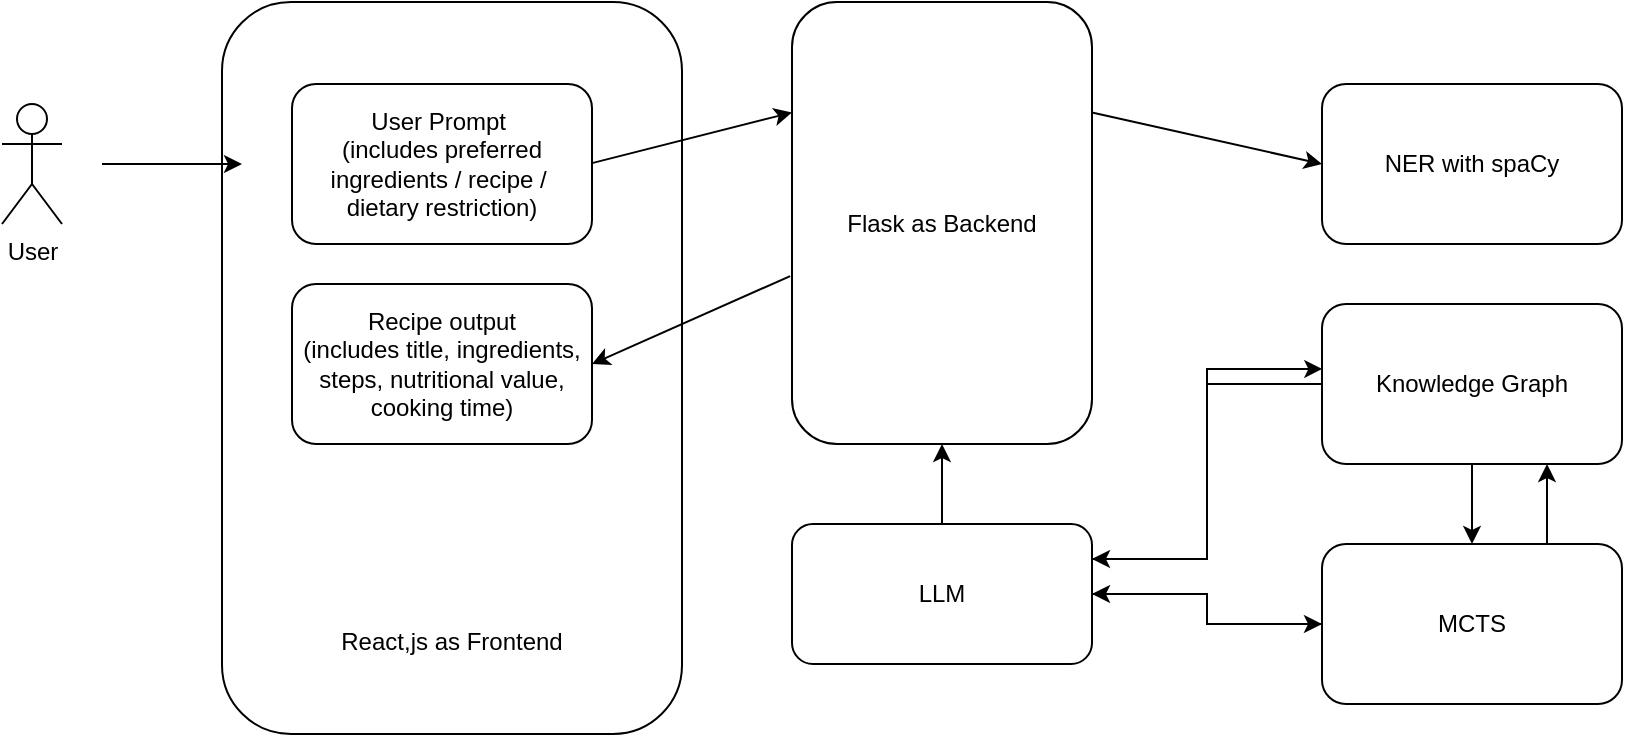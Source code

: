 <mxfile version="24.5.3" type="github">
  <diagram name="Page-1" id="nqtYJb-C8pLSouhX_ml8">
    <mxGraphModel dx="757" dy="376" grid="1" gridSize="10" guides="1" tooltips="1" connect="1" arrows="1" fold="1" page="1" pageScale="1" pageWidth="850" pageHeight="1100" math="0" shadow="0">
      <root>
        <mxCell id="0" />
        <mxCell id="1" parent="0" />
        <mxCell id="jxTVoxvYUh4I0hS91gZT-35" value="&lt;div&gt;&lt;br&gt;&lt;/div&gt;&lt;div&gt;&lt;br&gt;&lt;/div&gt;&lt;div&gt;&lt;br&gt;&lt;/div&gt;&lt;div&gt;&lt;br&gt;&lt;/div&gt;&lt;div&gt;&lt;br&gt;&lt;/div&gt;&lt;div&gt;&lt;br&gt;&lt;/div&gt;&lt;div&gt;&lt;br&gt;&lt;/div&gt;&lt;div&gt;&lt;br&gt;&lt;/div&gt;&lt;div&gt;&lt;br&gt;&lt;/div&gt;&lt;div&gt;&lt;br&gt;&lt;/div&gt;&lt;div&gt;&lt;br&gt;&lt;/div&gt;&lt;div&gt;&lt;br&gt;&lt;/div&gt;&lt;div&gt;&lt;br&gt;&lt;/div&gt;&lt;div&gt;&lt;br&gt;&lt;/div&gt;&lt;div&gt;&lt;br&gt;&lt;/div&gt;&lt;div&gt;&lt;br&gt;&lt;/div&gt;&lt;div&gt;&lt;br&gt;&lt;/div&gt;&lt;div&gt;&lt;br&gt;&lt;/div&gt;&lt;div&gt;&lt;br&gt;&lt;/div&gt;&lt;div&gt;&lt;span style=&quot;background-color: initial;&quot;&gt;React,js as Frontend&lt;/span&gt;&lt;br&gt;&lt;/div&gt;" style="rounded=1;whiteSpace=wrap;html=1;" vertex="1" parent="1">
          <mxGeometry x="140" y="99" width="230" height="366" as="geometry" />
        </mxCell>
        <mxCell id="jxTVoxvYUh4I0hS91gZT-1" value="User Prompt&amp;nbsp;&lt;div&gt;(includes preferred ingredients / recipe /&amp;nbsp;&lt;/div&gt;&lt;div&gt;dietary restriction)&lt;/div&gt;" style="rounded=1;whiteSpace=wrap;html=1;" vertex="1" parent="1">
          <mxGeometry x="175" y="140" width="150" height="80" as="geometry" />
        </mxCell>
        <mxCell id="jxTVoxvYUh4I0hS91gZT-2" value="User" style="shape=umlActor;verticalLabelPosition=bottom;verticalAlign=top;html=1;outlineConnect=0;" vertex="1" parent="1">
          <mxGeometry x="30" y="150" width="30" height="60" as="geometry" />
        </mxCell>
        <mxCell id="jxTVoxvYUh4I0hS91gZT-5" value="" style="endArrow=classic;html=1;rounded=0;" edge="1" parent="1">
          <mxGeometry width="50" height="50" relative="1" as="geometry">
            <mxPoint x="80" y="180" as="sourcePoint" />
            <mxPoint x="150" y="180" as="targetPoint" />
          </mxGeometry>
        </mxCell>
        <mxCell id="jxTVoxvYUh4I0hS91gZT-6" value="NER with spaCy" style="rounded=1;whiteSpace=wrap;html=1;" vertex="1" parent="1">
          <mxGeometry x="690" y="140" width="150" height="80" as="geometry" />
        </mxCell>
        <mxCell id="jxTVoxvYUh4I0hS91gZT-37" style="edgeStyle=orthogonalEdgeStyle;rounded=0;orthogonalLoop=1;jettySize=auto;html=1;exitX=0;exitY=0.5;exitDx=0;exitDy=0;" edge="1" parent="1" source="jxTVoxvYUh4I0hS91gZT-10" target="jxTVoxvYUh4I0hS91gZT-15">
          <mxGeometry relative="1" as="geometry" />
        </mxCell>
        <mxCell id="jxTVoxvYUh4I0hS91gZT-40" style="edgeStyle=orthogonalEdgeStyle;rounded=0;orthogonalLoop=1;jettySize=auto;html=1;exitX=0.75;exitY=0;exitDx=0;exitDy=0;entryX=0.75;entryY=1;entryDx=0;entryDy=0;" edge="1" parent="1" source="jxTVoxvYUh4I0hS91gZT-10" target="jxTVoxvYUh4I0hS91gZT-11">
          <mxGeometry relative="1" as="geometry" />
        </mxCell>
        <mxCell id="jxTVoxvYUh4I0hS91gZT-10" value="MCTS" style="rounded=1;whiteSpace=wrap;html=1;" vertex="1" parent="1">
          <mxGeometry x="690" y="370" width="150" height="80" as="geometry" />
        </mxCell>
        <mxCell id="jxTVoxvYUh4I0hS91gZT-38" style="edgeStyle=orthogonalEdgeStyle;rounded=0;orthogonalLoop=1;jettySize=auto;html=1;exitX=0;exitY=0.5;exitDx=0;exitDy=0;entryX=1;entryY=0.25;entryDx=0;entryDy=0;" edge="1" parent="1" source="jxTVoxvYUh4I0hS91gZT-11" target="jxTVoxvYUh4I0hS91gZT-15">
          <mxGeometry relative="1" as="geometry" />
        </mxCell>
        <mxCell id="jxTVoxvYUh4I0hS91gZT-39" style="edgeStyle=orthogonalEdgeStyle;rounded=0;orthogonalLoop=1;jettySize=auto;html=1;exitX=0.5;exitY=1;exitDx=0;exitDy=0;entryX=0.5;entryY=0;entryDx=0;entryDy=0;" edge="1" parent="1" source="jxTVoxvYUh4I0hS91gZT-11" target="jxTVoxvYUh4I0hS91gZT-10">
          <mxGeometry relative="1" as="geometry" />
        </mxCell>
        <mxCell id="jxTVoxvYUh4I0hS91gZT-11" value="Knowledge Graph" style="rounded=1;whiteSpace=wrap;html=1;" vertex="1" parent="1">
          <mxGeometry x="690" y="250" width="150" height="80" as="geometry" />
        </mxCell>
        <mxCell id="jxTVoxvYUh4I0hS91gZT-36" style="edgeStyle=orthogonalEdgeStyle;rounded=0;orthogonalLoop=1;jettySize=auto;html=1;exitX=0.5;exitY=0;exitDx=0;exitDy=0;entryX=0.5;entryY=1;entryDx=0;entryDy=0;" edge="1" parent="1" source="jxTVoxvYUh4I0hS91gZT-15" target="jxTVoxvYUh4I0hS91gZT-19">
          <mxGeometry relative="1" as="geometry" />
        </mxCell>
        <mxCell id="jxTVoxvYUh4I0hS91gZT-42" style="edgeStyle=orthogonalEdgeStyle;rounded=0;orthogonalLoop=1;jettySize=auto;html=1;exitX=1;exitY=0.5;exitDx=0;exitDy=0;" edge="1" parent="1" source="jxTVoxvYUh4I0hS91gZT-15" target="jxTVoxvYUh4I0hS91gZT-10">
          <mxGeometry relative="1" as="geometry" />
        </mxCell>
        <mxCell id="jxTVoxvYUh4I0hS91gZT-15" value="LLM" style="rounded=1;whiteSpace=wrap;html=1;" vertex="1" parent="1">
          <mxGeometry x="425" y="360" width="150" height="70" as="geometry" />
        </mxCell>
        <mxCell id="jxTVoxvYUh4I0hS91gZT-19" value="Flask as Backend" style="rounded=1;whiteSpace=wrap;html=1;" vertex="1" parent="1">
          <mxGeometry x="425" y="99" width="150" height="221" as="geometry" />
        </mxCell>
        <mxCell id="jxTVoxvYUh4I0hS91gZT-21" value="" style="endArrow=classic;html=1;rounded=0;entryX=0;entryY=0.5;entryDx=0;entryDy=0;exitX=1;exitY=0.25;exitDx=0;exitDy=0;" edge="1" parent="1" source="jxTVoxvYUh4I0hS91gZT-19" target="jxTVoxvYUh4I0hS91gZT-6">
          <mxGeometry width="50" height="50" relative="1" as="geometry">
            <mxPoint x="785" y="230" as="sourcePoint" />
            <mxPoint x="785" y="330" as="targetPoint" />
          </mxGeometry>
        </mxCell>
        <mxCell id="jxTVoxvYUh4I0hS91gZT-22" value="" style="endArrow=classic;html=1;rounded=0;exitX=1;exitY=0.5;exitDx=0;exitDy=0;entryX=0;entryY=0.25;entryDx=0;entryDy=0;" edge="1" parent="1" target="jxTVoxvYUh4I0hS91gZT-19">
          <mxGeometry width="50" height="50" relative="1" as="geometry">
            <mxPoint x="325" y="179.55" as="sourcePoint" />
            <mxPoint x="420" y="180" as="targetPoint" />
          </mxGeometry>
        </mxCell>
        <mxCell id="jxTVoxvYUh4I0hS91gZT-30" value="Recipe output&lt;div&gt;(includes title, ingredients, steps, nutritional value, cooking time)&lt;/div&gt;" style="rounded=1;whiteSpace=wrap;html=1;" vertex="1" parent="1">
          <mxGeometry x="175" y="240" width="150" height="80" as="geometry" />
        </mxCell>
        <mxCell id="jxTVoxvYUh4I0hS91gZT-32" value="" style="endArrow=classic;html=1;rounded=0;entryX=1;entryY=0.5;entryDx=0;entryDy=0;exitX=-0.006;exitY=0.62;exitDx=0;exitDy=0;exitPerimeter=0;" edge="1" parent="1" source="jxTVoxvYUh4I0hS91gZT-19" target="jxTVoxvYUh4I0hS91gZT-30">
          <mxGeometry width="50" height="50" relative="1" as="geometry">
            <mxPoint x="420" y="320" as="sourcePoint" />
            <mxPoint x="435" y="191" as="targetPoint" />
          </mxGeometry>
        </mxCell>
        <mxCell id="jxTVoxvYUh4I0hS91gZT-41" style="edgeStyle=orthogonalEdgeStyle;rounded=0;orthogonalLoop=1;jettySize=auto;html=1;exitX=1;exitY=0.25;exitDx=0;exitDy=0;entryX=0.001;entryY=0.406;entryDx=0;entryDy=0;entryPerimeter=0;" edge="1" parent="1" source="jxTVoxvYUh4I0hS91gZT-15" target="jxTVoxvYUh4I0hS91gZT-11">
          <mxGeometry relative="1" as="geometry" />
        </mxCell>
      </root>
    </mxGraphModel>
  </diagram>
</mxfile>
